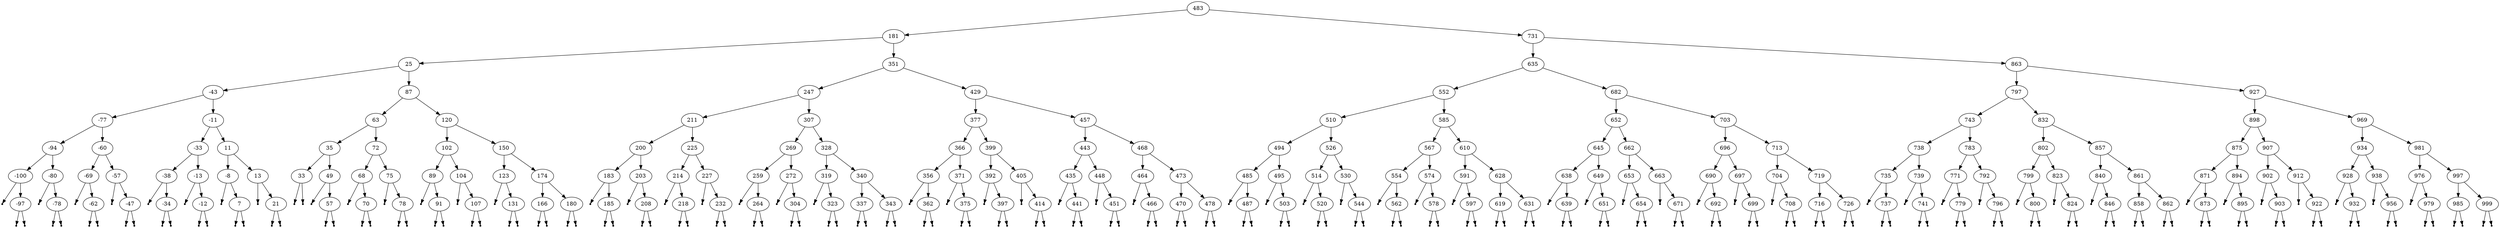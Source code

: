 digraph balanced_tree_del {
483 -> 181;
181 -> 25;
25 -> -43;
-43 -> -77;
-77 -> -94;
-94 -> -100;
null596 [shape=point];
-100 -> null596;
-100 -> -97;
null597 [shape=point];
-97 -> null597;
null598 [shape=point];
-97 -> null598;
-94 -> -80;
null599 [shape=point];
-80 -> null599;
-80 -> -78;
null600 [shape=point];
-78 -> null600;
null601 [shape=point];
-78 -> null601;
-77 -> -60;
-60 -> -69;
null602 [shape=point];
-69 -> null602;
-69 -> -62;
null603 [shape=point];
-62 -> null603;
null604 [shape=point];
-62 -> null604;
-60 -> -57;
null605 [shape=point];
-57 -> null605;
-57 -> -47;
null606 [shape=point];
-47 -> null606;
null607 [shape=point];
-47 -> null607;
-43 -> -11;
-11 -> -33;
-33 -> -38;
null608 [shape=point];
-38 -> null608;
-38 -> -34;
null609 [shape=point];
-34 -> null609;
null610 [shape=point];
-34 -> null610;
-33 -> -13;
null611 [shape=point];
-13 -> null611;
-13 -> -12;
null612 [shape=point];
-12 -> null612;
null613 [shape=point];
-12 -> null613;
-11 -> 11;
11 -> -8;
null614 [shape=point];
-8 -> null614;
-8 -> 7;
null615 [shape=point];
7 -> null615;
null616 [shape=point];
7 -> null616;
11 -> 13;
null617 [shape=point];
13 -> null617;
13 -> 21;
null618 [shape=point];
21 -> null618;
null619 [shape=point];
21 -> null619;
25 -> 87;
87 -> 63;
63 -> 35;
35 -> 33;
null620 [shape=point];
33 -> null620;
null621 [shape=point];
33 -> null621;
35 -> 49;
null622 [shape=point];
49 -> null622;
49 -> 57;
null623 [shape=point];
57 -> null623;
null624 [shape=point];
57 -> null624;
63 -> 72;
72 -> 68;
null625 [shape=point];
68 -> null625;
68 -> 70;
null626 [shape=point];
70 -> null626;
null627 [shape=point];
70 -> null627;
72 -> 75;
null628 [shape=point];
75 -> null628;
75 -> 78;
null629 [shape=point];
78 -> null629;
null630 [shape=point];
78 -> null630;
87 -> 120;
120 -> 102;
102 -> 89;
null631 [shape=point];
89 -> null631;
89 -> 91;
null632 [shape=point];
91 -> null632;
null633 [shape=point];
91 -> null633;
102 -> 104;
null634 [shape=point];
104 -> null634;
104 -> 107;
null635 [shape=point];
107 -> null635;
null636 [shape=point];
107 -> null636;
120 -> 150;
150 -> 123;
null637 [shape=point];
123 -> null637;
123 -> 131;
null638 [shape=point];
131 -> null638;
null639 [shape=point];
131 -> null639;
150 -> 174;
174 -> 166;
null640 [shape=point];
166 -> null640;
null641 [shape=point];
166 -> null641;
174 -> 180;
null642 [shape=point];
180 -> null642;
null643 [shape=point];
180 -> null643;
181 -> 351;
351 -> 247;
247 -> 211;
211 -> 200;
200 -> 183;
null644 [shape=point];
183 -> null644;
183 -> 185;
null645 [shape=point];
185 -> null645;
null646 [shape=point];
185 -> null646;
200 -> 203;
null647 [shape=point];
203 -> null647;
203 -> 208;
null648 [shape=point];
208 -> null648;
null649 [shape=point];
208 -> null649;
211 -> 225;
225 -> 214;
null650 [shape=point];
214 -> null650;
214 -> 218;
null651 [shape=point];
218 -> null651;
null652 [shape=point];
218 -> null652;
225 -> 227;
null653 [shape=point];
227 -> null653;
227 -> 232;
null654 [shape=point];
232 -> null654;
null655 [shape=point];
232 -> null655;
247 -> 307;
307 -> 269;
269 -> 259;
null656 [shape=point];
259 -> null656;
259 -> 264;
null657 [shape=point];
264 -> null657;
null658 [shape=point];
264 -> null658;
269 -> 272;
null659 [shape=point];
272 -> null659;
272 -> 304;
null660 [shape=point];
304 -> null660;
null661 [shape=point];
304 -> null661;
307 -> 328;
328 -> 319;
null662 [shape=point];
319 -> null662;
319 -> 323;
null663 [shape=point];
323 -> null663;
null664 [shape=point];
323 -> null664;
328 -> 340;
340 -> 337;
null665 [shape=point];
337 -> null665;
null666 [shape=point];
337 -> null666;
340 -> 343;
null667 [shape=point];
343 -> null667;
null668 [shape=point];
343 -> null668;
351 -> 429;
429 -> 377;
377 -> 366;
366 -> 356;
null669 [shape=point];
356 -> null669;
356 -> 362;
null670 [shape=point];
362 -> null670;
null671 [shape=point];
362 -> null671;
366 -> 371;
null672 [shape=point];
371 -> null672;
371 -> 375;
null673 [shape=point];
375 -> null673;
null674 [shape=point];
375 -> null674;
377 -> 399;
399 -> 392;
null675 [shape=point];
392 -> null675;
392 -> 397;
null676 [shape=point];
397 -> null676;
null677 [shape=point];
397 -> null677;
399 -> 405;
null678 [shape=point];
405 -> null678;
405 -> 414;
null679 [shape=point];
414 -> null679;
null680 [shape=point];
414 -> null680;
429 -> 457;
457 -> 443;
443 -> 435;
null681 [shape=point];
435 -> null681;
435 -> 441;
null682 [shape=point];
441 -> null682;
null683 [shape=point];
441 -> null683;
443 -> 448;
null684 [shape=point];
448 -> null684;
448 -> 451;
null685 [shape=point];
451 -> null685;
null686 [shape=point];
451 -> null686;
457 -> 468;
468 -> 464;
null687 [shape=point];
464 -> null687;
464 -> 466;
null688 [shape=point];
466 -> null688;
null689 [shape=point];
466 -> null689;
468 -> 473;
473 -> 470;
null690 [shape=point];
470 -> null690;
null691 [shape=point];
470 -> null691;
473 -> 478;
null692 [shape=point];
478 -> null692;
null693 [shape=point];
478 -> null693;
483 -> 731;
731 -> 635;
635 -> 552;
552 -> 510;
510 -> 494;
494 -> 485;
null694 [shape=point];
485 -> null694;
485 -> 487;
null695 [shape=point];
487 -> null695;
null696 [shape=point];
487 -> null696;
494 -> 495;
null697 [shape=point];
495 -> null697;
495 -> 503;
null698 [shape=point];
503 -> null698;
null699 [shape=point];
503 -> null699;
510 -> 526;
526 -> 514;
null700 [shape=point];
514 -> null700;
514 -> 520;
null701 [shape=point];
520 -> null701;
null702 [shape=point];
520 -> null702;
526 -> 530;
null703 [shape=point];
530 -> null703;
530 -> 544;
null704 [shape=point];
544 -> null704;
null705 [shape=point];
544 -> null705;
552 -> 585;
585 -> 567;
567 -> 554;
null706 [shape=point];
554 -> null706;
554 -> 562;
null707 [shape=point];
562 -> null707;
null708 [shape=point];
562 -> null708;
567 -> 574;
null709 [shape=point];
574 -> null709;
574 -> 578;
null710 [shape=point];
578 -> null710;
null711 [shape=point];
578 -> null711;
585 -> 610;
610 -> 591;
null712 [shape=point];
591 -> null712;
591 -> 597;
null713 [shape=point];
597 -> null713;
null714 [shape=point];
597 -> null714;
610 -> 628;
628 -> 619;
null715 [shape=point];
619 -> null715;
null716 [shape=point];
619 -> null716;
628 -> 631;
null717 [shape=point];
631 -> null717;
null718 [shape=point];
631 -> null718;
635 -> 682;
682 -> 652;
652 -> 645;
645 -> 638;
null719 [shape=point];
638 -> null719;
638 -> 639;
null720 [shape=point];
639 -> null720;
null721 [shape=point];
639 -> null721;
645 -> 649;
null722 [shape=point];
649 -> null722;
649 -> 651;
null723 [shape=point];
651 -> null723;
null724 [shape=point];
651 -> null724;
652 -> 662;
662 -> 653;
null725 [shape=point];
653 -> null725;
653 -> 654;
null726 [shape=point];
654 -> null726;
null727 [shape=point];
654 -> null727;
662 -> 663;
null728 [shape=point];
663 -> null728;
663 -> 671;
null729 [shape=point];
671 -> null729;
null730 [shape=point];
671 -> null730;
682 -> 703;
703 -> 696;
696 -> 690;
null731 [shape=point];
690 -> null731;
690 -> 692;
null732 [shape=point];
692 -> null732;
null733 [shape=point];
692 -> null733;
696 -> 697;
null734 [shape=point];
697 -> null734;
697 -> 699;
null735 [shape=point];
699 -> null735;
null736 [shape=point];
699 -> null736;
703 -> 713;
713 -> 704;
null737 [shape=point];
704 -> null737;
704 -> 708;
null738 [shape=point];
708 -> null738;
null739 [shape=point];
708 -> null739;
713 -> 719;
719 -> 716;
null740 [shape=point];
716 -> null740;
null741 [shape=point];
716 -> null741;
719 -> 726;
null742 [shape=point];
726 -> null742;
null743 [shape=point];
726 -> null743;
731 -> 863;
863 -> 797;
797 -> 743;
743 -> 738;
738 -> 735;
null744 [shape=point];
735 -> null744;
735 -> 737;
null745 [shape=point];
737 -> null745;
null746 [shape=point];
737 -> null746;
738 -> 739;
null747 [shape=point];
739 -> null747;
739 -> 741;
null748 [shape=point];
741 -> null748;
null749 [shape=point];
741 -> null749;
743 -> 783;
783 -> 771;
null750 [shape=point];
771 -> null750;
771 -> 779;
null751 [shape=point];
779 -> null751;
null752 [shape=point];
779 -> null752;
783 -> 792;
null753 [shape=point];
792 -> null753;
792 -> 796;
null754 [shape=point];
796 -> null754;
null755 [shape=point];
796 -> null755;
797 -> 832;
832 -> 802;
802 -> 799;
null756 [shape=point];
799 -> null756;
799 -> 800;
null757 [shape=point];
800 -> null757;
null758 [shape=point];
800 -> null758;
802 -> 823;
null759 [shape=point];
823 -> null759;
823 -> 824;
null760 [shape=point];
824 -> null760;
null761 [shape=point];
824 -> null761;
832 -> 857;
857 -> 840;
null762 [shape=point];
840 -> null762;
840 -> 846;
null763 [shape=point];
846 -> null763;
null764 [shape=point];
846 -> null764;
857 -> 861;
861 -> 858;
null765 [shape=point];
858 -> null765;
null766 [shape=point];
858 -> null766;
861 -> 862;
null767 [shape=point];
862 -> null767;
null768 [shape=point];
862 -> null768;
863 -> 927;
927 -> 898;
898 -> 875;
875 -> 871;
null769 [shape=point];
871 -> null769;
871 -> 873;
null770 [shape=point];
873 -> null770;
null771 [shape=point];
873 -> null771;
875 -> 894;
null772 [shape=point];
894 -> null772;
894 -> 895;
null773 [shape=point];
895 -> null773;
null774 [shape=point];
895 -> null774;
898 -> 907;
907 -> 902;
null775 [shape=point];
902 -> null775;
902 -> 903;
null776 [shape=point];
903 -> null776;
null777 [shape=point];
903 -> null777;
907 -> 912;
null778 [shape=point];
912 -> null778;
912 -> 922;
null779 [shape=point];
922 -> null779;
null780 [shape=point];
922 -> null780;
927 -> 969;
969 -> 934;
934 -> 928;
null781 [shape=point];
928 -> null781;
928 -> 932;
null782 [shape=point];
932 -> null782;
null783 [shape=point];
932 -> null783;
934 -> 938;
null784 [shape=point];
938 -> null784;
938 -> 956;
null785 [shape=point];
956 -> null785;
null786 [shape=point];
956 -> null786;
969 -> 981;
981 -> 976;
null787 [shape=point];
976 -> null787;
976 -> 979;
null788 [shape=point];
979 -> null788;
null789 [shape=point];
979 -> null789;
981 -> 997;
997 -> 985;
null790 [shape=point];
985 -> null790;
null791 [shape=point];
985 -> null791;
997 -> 999;
null792 [shape=point];
999 -> null792;
null793 [shape=point];
999 -> null793;
}
